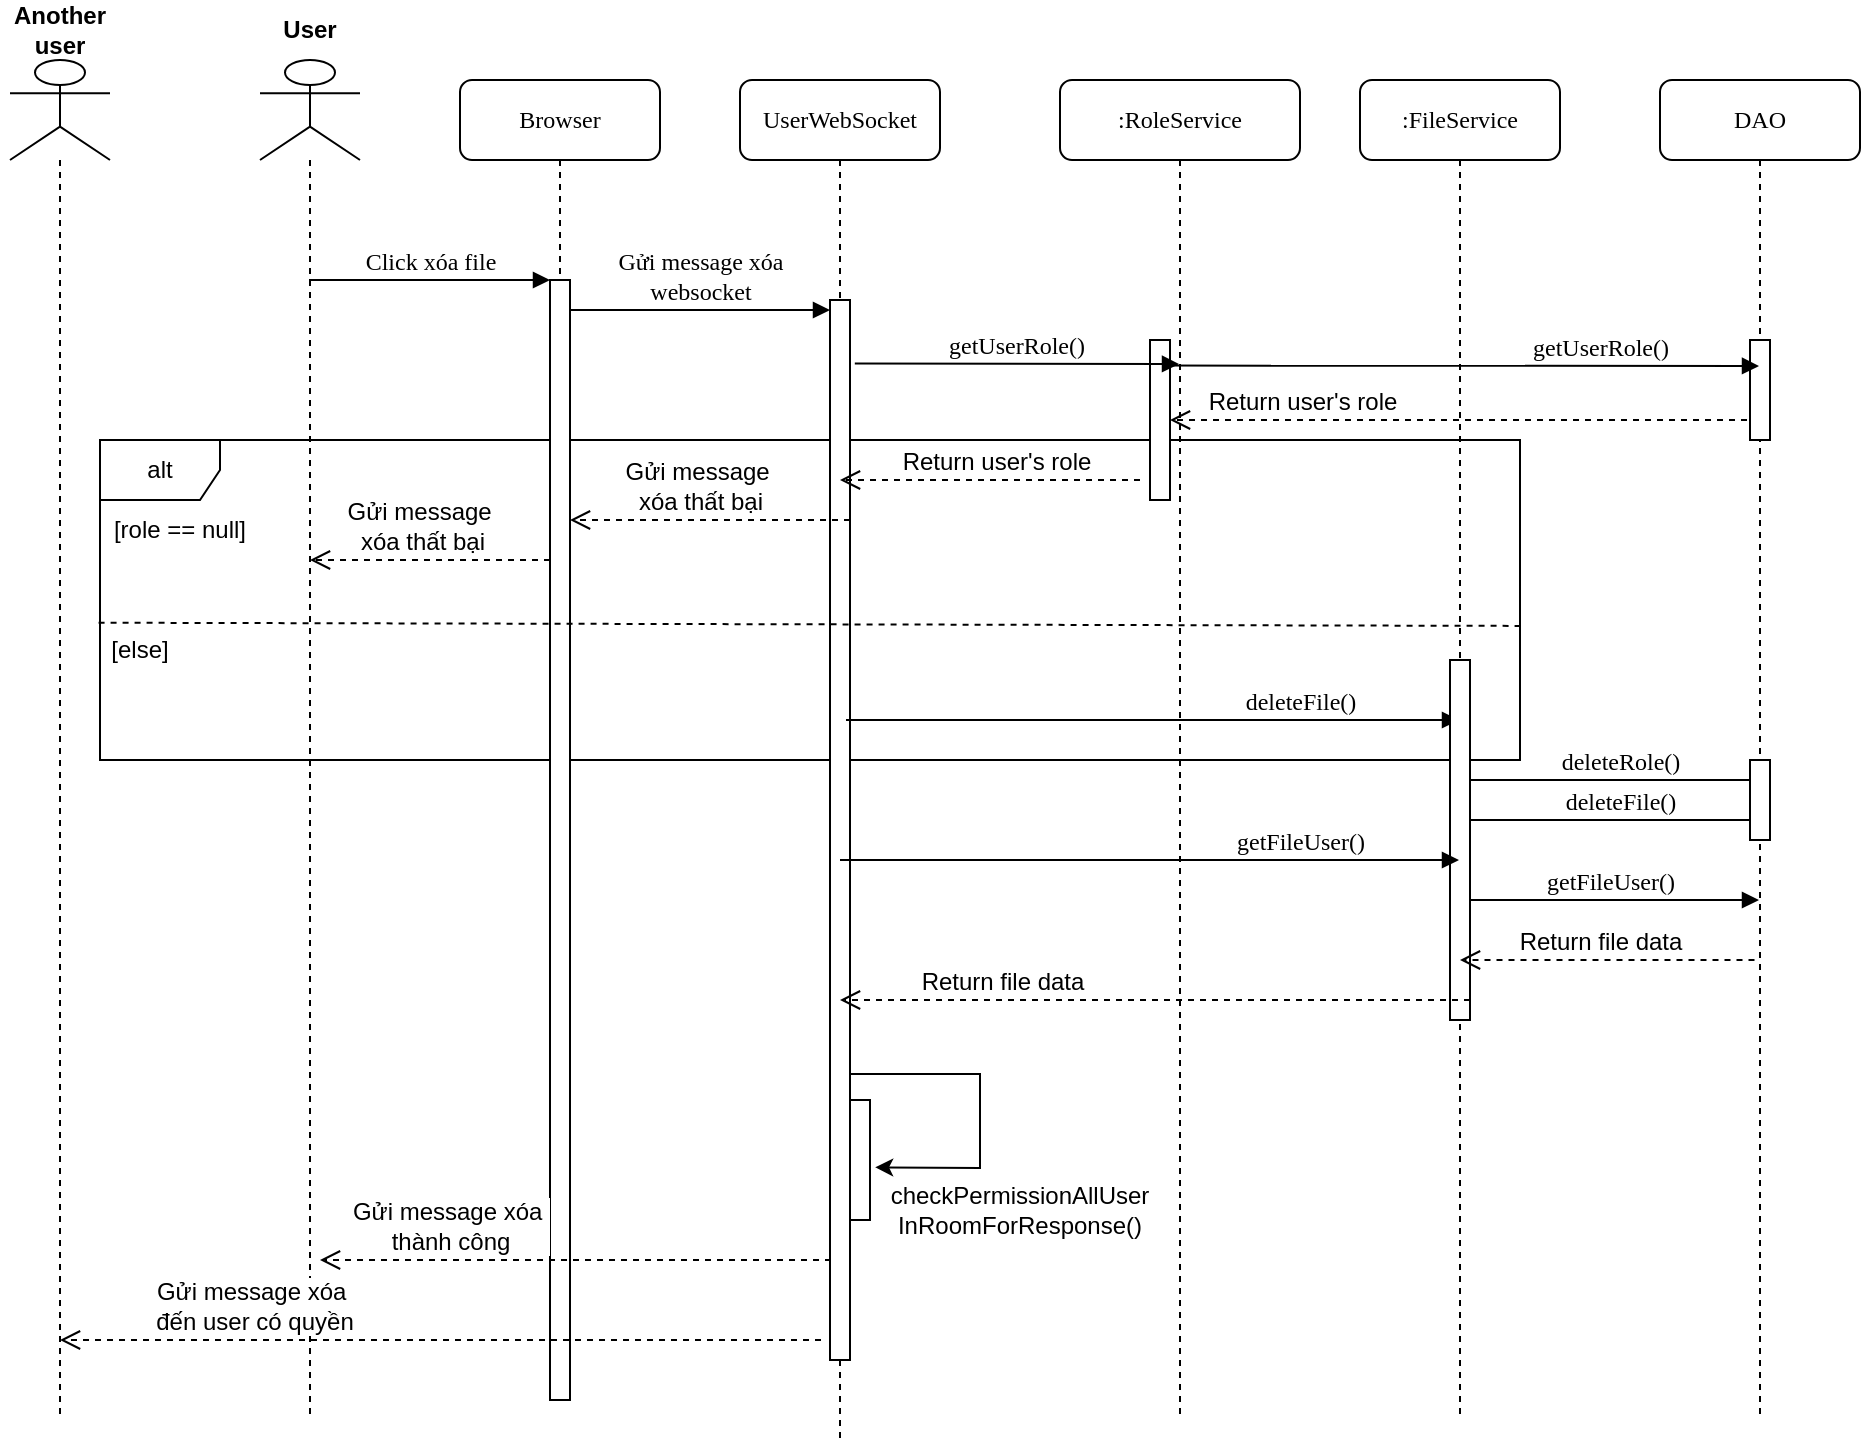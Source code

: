 <mxfile version="20.7.4" type="device"><diagram id="ClQrZg3PZt5ao0QFKBi9" name="Page-1"><mxGraphModel dx="1700" dy="488" grid="1" gridSize="10" guides="1" tooltips="1" connect="1" arrows="1" fold="1" page="1" pageScale="1" pageWidth="827" pageHeight="1169" math="0" shadow="0"><root><mxCell id="0"/><mxCell id="1" parent="0"/><mxCell id="fvFyPv7TlsYbbOQuArMA-59" value="alt" style="shape=umlFrame;whiteSpace=wrap;html=1;" vertex="1" parent="1"><mxGeometry x="-70" y="270" width="710" height="160" as="geometry"/></mxCell><mxCell id="fvFyPv7TlsYbbOQuArMA-1" value="UserWebSocket" style="shape=umlLifeline;perimeter=lifelinePerimeter;whiteSpace=wrap;html=1;container=1;collapsible=0;recursiveResize=0;outlineConnect=0;rounded=1;shadow=0;comic=0;labelBackgroundColor=none;strokeWidth=1;fontFamily=Verdana;fontSize=12;align=center;" vertex="1" parent="1"><mxGeometry x="250" y="90" width="100" height="680" as="geometry"/></mxCell><mxCell id="fvFyPv7TlsYbbOQuArMA-43" value="Gửi message xóa&lt;br&gt;websocket&lt;br&gt;" style="html=1;verticalAlign=bottom;endArrow=block;entryX=0;entryY=0;labelBackgroundColor=none;fontFamily=Verdana;fontSize=12;edgeStyle=elbowEdgeStyle;elbow=vertical;" edge="1" parent="fvFyPv7TlsYbbOQuArMA-1" source="fvFyPv7TlsYbbOQuArMA-39"><mxGeometry relative="1" as="geometry"><mxPoint x="-75.5" y="115" as="sourcePoint"/><mxPoint x="45" y="115" as="targetPoint"/></mxGeometry></mxCell><mxCell id="fvFyPv7TlsYbbOQuArMA-40" value="" style="html=1;points=[];perimeter=orthogonalPerimeter;" vertex="1" parent="fvFyPv7TlsYbbOQuArMA-1"><mxGeometry x="45" y="110" width="10" height="530" as="geometry"/></mxCell><mxCell id="fvFyPv7TlsYbbOQuArMA-72" value="" style="html=1;points=[];perimeter=orthogonalPerimeter;" vertex="1" parent="fvFyPv7TlsYbbOQuArMA-1"><mxGeometry x="55" y="510" width="10" height="60" as="geometry"/></mxCell><mxCell id="fvFyPv7TlsYbbOQuArMA-73" value="" style="endArrow=classic;html=1;rounded=0;entryX=1.259;entryY=0.561;entryDx=0;entryDy=0;entryPerimeter=0;" edge="1" parent="fvFyPv7TlsYbbOQuArMA-1" source="fvFyPv7TlsYbbOQuArMA-40" target="fvFyPv7TlsYbbOQuArMA-72"><mxGeometry width="50" height="50" relative="1" as="geometry"><mxPoint x="-10" y="550" as="sourcePoint"/><mxPoint x="120" y="530" as="targetPoint"/><Array as="points"><mxPoint x="120" y="497"/><mxPoint x="120" y="544"/></Array></mxGeometry></mxCell><mxCell id="fvFyPv7TlsYbbOQuArMA-4" value=":RoleService" style="shape=umlLifeline;perimeter=lifelinePerimeter;whiteSpace=wrap;html=1;container=1;collapsible=0;recursiveResize=0;outlineConnect=0;rounded=1;shadow=0;comic=0;labelBackgroundColor=none;strokeWidth=1;fontFamily=Verdana;fontSize=12;align=center;" vertex="1" parent="1"><mxGeometry x="410" y="90" width="120" height="670" as="geometry"/></mxCell><mxCell id="fvFyPv7TlsYbbOQuArMA-41" value="" style="html=1;points=[];perimeter=orthogonalPerimeter;" vertex="1" parent="fvFyPv7TlsYbbOQuArMA-4"><mxGeometry x="45" y="130" width="10" height="80" as="geometry"/></mxCell><mxCell id="fvFyPv7TlsYbbOQuArMA-48" value="&lt;span style=&quot;font-size: 12px;&quot;&gt;Return user's role&lt;/span&gt;" style="html=1;verticalAlign=bottom;endArrow=open;dashed=1;endSize=8;rounded=0;" edge="1" parent="fvFyPv7TlsYbbOQuArMA-4" source="fvFyPv7TlsYbbOQuArMA-10"><mxGeometry x="0.559" relative="1" as="geometry"><mxPoint x="370" y="170" as="sourcePoint"/><mxPoint x="55" y="170" as="targetPoint"/><mxPoint x="1" as="offset"/></mxGeometry></mxCell><mxCell id="fvFyPv7TlsYbbOQuArMA-49" value="&lt;span style=&quot;font-size: 12px;&quot;&gt;Return user's role&lt;/span&gt;" style="html=1;verticalAlign=bottom;endArrow=open;dashed=1;endSize=8;rounded=0;" edge="1" parent="fvFyPv7TlsYbbOQuArMA-4"><mxGeometry x="-0.032" relative="1" as="geometry"><mxPoint x="40" y="200" as="sourcePoint"/><mxPoint x="-110" y="200" as="targetPoint"/><mxPoint as="offset"/></mxGeometry></mxCell><mxCell id="fvFyPv7TlsYbbOQuArMA-54" value="deleteFile()" style="html=1;verticalAlign=bottom;endArrow=block;labelBackgroundColor=none;fontFamily=Verdana;fontSize=12;edgeStyle=elbowEdgeStyle;elbow=vertical;" edge="1" parent="fvFyPv7TlsYbbOQuArMA-4" target="fvFyPv7TlsYbbOQuArMA-28"><mxGeometry x="0.481" relative="1" as="geometry"><mxPoint x="-107" y="320" as="sourcePoint"/><mxPoint x="45" y="312.2" as="targetPoint"/><Array as="points"><mxPoint x="160" y="320"/><mxPoint x="20" y="295"/><mxPoint x="170" y="280"/><mxPoint x="180" y="300"/></Array><mxPoint as="offset"/></mxGeometry></mxCell><mxCell id="fvFyPv7TlsYbbOQuArMA-74" value="checkPermissionAllUser&lt;br&gt;InRoomForResponse()" style="text;html=1;strokeColor=none;fillColor=none;align=center;verticalAlign=middle;whiteSpace=wrap;rounded=0;" vertex="1" parent="fvFyPv7TlsYbbOQuArMA-4"><mxGeometry x="-160" y="550" width="280" height="30" as="geometry"/></mxCell><mxCell id="fvFyPv7TlsYbbOQuArMA-10" value="DAO" style="shape=umlLifeline;perimeter=lifelinePerimeter;whiteSpace=wrap;html=1;container=1;collapsible=0;recursiveResize=0;outlineConnect=0;rounded=1;shadow=0;comic=0;labelBackgroundColor=none;strokeWidth=1;fontFamily=Verdana;fontSize=12;align=center;" vertex="1" parent="1"><mxGeometry x="710" y="90" width="100" height="670" as="geometry"/></mxCell><mxCell id="fvFyPv7TlsYbbOQuArMA-46" value="" style="html=1;points=[];perimeter=orthogonalPerimeter;" vertex="1" parent="fvFyPv7TlsYbbOQuArMA-10"><mxGeometry x="45" y="130" width="10" height="50" as="geometry"/></mxCell><mxCell id="fvFyPv7TlsYbbOQuArMA-55" value="deleteRole()" style="html=1;verticalAlign=bottom;endArrow=block;labelBackgroundColor=none;fontFamily=Verdana;fontSize=12;edgeStyle=elbowEdgeStyle;elbow=vertical;" edge="1" parent="fvFyPv7TlsYbbOQuArMA-10" source="fvFyPv7TlsYbbOQuArMA-28"><mxGeometry x="0.035" relative="1" as="geometry"><mxPoint x="-251.6" y="350" as="sourcePoint"/><mxPoint x="55" y="350" as="targetPoint"/><mxPoint as="offset"/></mxGeometry></mxCell><mxCell id="fvFyPv7TlsYbbOQuArMA-56" value="deleteFile()" style="html=1;verticalAlign=bottom;endArrow=block;labelBackgroundColor=none;fontFamily=Verdana;fontSize=12;edgeStyle=elbowEdgeStyle;elbow=vertical;" edge="1" parent="fvFyPv7TlsYbbOQuArMA-10"><mxGeometry x="0.035" relative="1" as="geometry"><mxPoint x="-100.5" y="370" as="sourcePoint"/><mxPoint x="55" y="370" as="targetPoint"/><mxPoint as="offset"/></mxGeometry></mxCell><mxCell id="fvFyPv7TlsYbbOQuArMA-57" value="" style="html=1;points=[];perimeter=orthogonalPerimeter;" vertex="1" parent="fvFyPv7TlsYbbOQuArMA-10"><mxGeometry x="45" y="340" width="10" height="40" as="geometry"/></mxCell><mxCell id="fvFyPv7TlsYbbOQuArMA-69" value="getFileUser()" style="html=1;verticalAlign=bottom;endArrow=block;labelBackgroundColor=none;fontFamily=Verdana;fontSize=12;edgeStyle=elbowEdgeStyle;elbow=vertical;" edge="1" parent="fvFyPv7TlsYbbOQuArMA-10" target="fvFyPv7TlsYbbOQuArMA-10"><mxGeometry relative="1" as="geometry"><mxPoint x="-100" y="410" as="sourcePoint"/><mxPoint x="30" y="410" as="targetPoint"/></mxGeometry></mxCell><mxCell id="fvFyPv7TlsYbbOQuArMA-13" value="Browser" style="shape=umlLifeline;perimeter=lifelinePerimeter;whiteSpace=wrap;html=1;container=1;collapsible=0;recursiveResize=0;outlineConnect=0;rounded=1;shadow=0;comic=0;labelBackgroundColor=none;strokeWidth=1;fontFamily=Verdana;fontSize=12;align=center;" vertex="1" parent="1"><mxGeometry x="110" y="90" width="100" height="660" as="geometry"/></mxCell><mxCell id="fvFyPv7TlsYbbOQuArMA-39" value="" style="html=1;points=[];perimeter=orthogonalPerimeter;" vertex="1" parent="fvFyPv7TlsYbbOQuArMA-13"><mxGeometry x="45" y="100" width="10" height="560" as="geometry"/></mxCell><mxCell id="fvFyPv7TlsYbbOQuArMA-52" value="&lt;span style=&quot;font-size: 12px;&quot;&gt;Gửi message&amp;nbsp;&lt;br&gt;xóa thất bại&lt;br&gt;&lt;/span&gt;" style="html=1;verticalAlign=bottom;endArrow=open;dashed=1;endSize=8;rounded=0;" edge="1" parent="fvFyPv7TlsYbbOQuArMA-13" target="fvFyPv7TlsYbbOQuArMA-18"><mxGeometry x="0.079" relative="1" as="geometry"><mxPoint x="45" y="240" as="sourcePoint"/><mxPoint x="-95" y="240" as="targetPoint"/><mxPoint as="offset"/></mxGeometry></mxCell><mxCell id="fvFyPv7TlsYbbOQuArMA-18" value="" style="shape=umlLifeline;participant=umlActor;perimeter=lifelinePerimeter;whiteSpace=wrap;html=1;container=1;collapsible=0;recursiveResize=0;verticalAlign=top;spacingTop=36;outlineConnect=0;fontSize=12;size=50;" vertex="1" parent="1"><mxGeometry x="10" y="80" width="50" height="680" as="geometry"/></mxCell><mxCell id="fvFyPv7TlsYbbOQuArMA-27" value="User" style="text;html=1;strokeColor=none;fillColor=none;align=center;verticalAlign=middle;whiteSpace=wrap;rounded=0;fontStyle=1" vertex="1" parent="1"><mxGeometry x="5" y="50" width="60" height="30" as="geometry"/></mxCell><mxCell id="fvFyPv7TlsYbbOQuArMA-28" value=":FileService" style="shape=umlLifeline;perimeter=lifelinePerimeter;whiteSpace=wrap;html=1;container=1;collapsible=0;recursiveResize=0;outlineConnect=0;rounded=1;shadow=0;comic=0;labelBackgroundColor=none;strokeWidth=1;fontFamily=Verdana;fontSize=12;align=center;" vertex="1" parent="1"><mxGeometry x="560" y="90" width="100" height="670" as="geometry"/></mxCell><mxCell id="fvFyPv7TlsYbbOQuArMA-45" value="getUserRole()" style="html=1;verticalAlign=bottom;endArrow=block;labelBackgroundColor=none;fontFamily=Verdana;fontSize=12;edgeStyle=elbowEdgeStyle;elbow=vertical;exitX=1.24;exitY=0.06;exitDx=0;exitDy=0;exitPerimeter=0;" edge="1" parent="fvFyPv7TlsYbbOQuArMA-28" target="fvFyPv7TlsYbbOQuArMA-10"><mxGeometry x="0.464" relative="1" as="geometry"><mxPoint x="-97.1" y="142.8" as="sourcePoint"/><mxPoint x="20" y="143" as="targetPoint"/><mxPoint as="offset"/></mxGeometry></mxCell><mxCell id="fvFyPv7TlsYbbOQuArMA-42" value="" style="html=1;points=[];perimeter=orthogonalPerimeter;" vertex="1" parent="fvFyPv7TlsYbbOQuArMA-28"><mxGeometry x="45" y="290" width="10" height="180" as="geometry"/></mxCell><mxCell id="fvFyPv7TlsYbbOQuArMA-71" value="&lt;span style=&quot;font-size: 12px;&quot;&gt;Return file data&lt;/span&gt;" style="html=1;verticalAlign=bottom;endArrow=open;dashed=1;endSize=8;rounded=0;" edge="1" parent="fvFyPv7TlsYbbOQuArMA-28" target="fvFyPv7TlsYbbOQuArMA-1"><mxGeometry x="0.49" relative="1" as="geometry"><mxPoint x="55" y="460" as="sourcePoint"/><mxPoint x="-92.75" y="460" as="targetPoint"/><mxPoint as="offset"/></mxGeometry></mxCell><mxCell id="fvFyPv7TlsYbbOQuArMA-36" value="" style="shape=umlLifeline;participant=umlActor;perimeter=lifelinePerimeter;whiteSpace=wrap;html=1;container=1;collapsible=0;recursiveResize=0;verticalAlign=top;spacingTop=36;outlineConnect=0;fontSize=12;size=50;" vertex="1" parent="1"><mxGeometry x="-115" y="80" width="50" height="680" as="geometry"/></mxCell><mxCell id="fvFyPv7TlsYbbOQuArMA-37" value="Another user" style="text;html=1;strokeColor=none;fillColor=none;align=center;verticalAlign=middle;whiteSpace=wrap;rounded=0;fontStyle=1" vertex="1" parent="1"><mxGeometry x="-120" y="50" width="60" height="30" as="geometry"/></mxCell><mxCell id="fvFyPv7TlsYbbOQuArMA-38" value="Click xóa file" style="html=1;verticalAlign=bottom;endArrow=block;entryX=0;entryY=0;labelBackgroundColor=none;fontFamily=Verdana;fontSize=12;edgeStyle=elbowEdgeStyle;elbow=vertical;" edge="1" parent="1"><mxGeometry relative="1" as="geometry"><mxPoint x="34.5" y="190" as="sourcePoint"/><mxPoint x="155" y="190" as="targetPoint"/></mxGeometry></mxCell><mxCell id="fvFyPv7TlsYbbOQuArMA-44" value="getUserRole()" style="html=1;verticalAlign=bottom;endArrow=block;labelBackgroundColor=none;fontFamily=Verdana;fontSize=12;edgeStyle=elbowEdgeStyle;elbow=vertical;exitX=1.24;exitY=0.06;exitDx=0;exitDy=0;exitPerimeter=0;" edge="1" parent="1" source="fvFyPv7TlsYbbOQuArMA-40" target="fvFyPv7TlsYbbOQuArMA-4"><mxGeometry relative="1" as="geometry"><mxPoint x="310" y="215" as="sourcePoint"/><mxPoint x="430" y="215" as="targetPoint"/></mxGeometry></mxCell><mxCell id="fvFyPv7TlsYbbOQuArMA-51" value="&lt;span style=&quot;font-size: 12px;&quot;&gt;Gửi message&amp;nbsp;&lt;br&gt;xóa thất bại&lt;br&gt;&lt;/span&gt;" style="html=1;verticalAlign=bottom;endArrow=open;dashed=1;endSize=8;rounded=0;" edge="1" parent="1" target="fvFyPv7TlsYbbOQuArMA-39"><mxGeometry x="0.071" relative="1" as="geometry"><mxPoint x="305" y="310" as="sourcePoint"/><mxPoint x="170" y="310" as="targetPoint"/><mxPoint as="offset"/></mxGeometry></mxCell><mxCell id="fvFyPv7TlsYbbOQuArMA-62" value="" style="endArrow=none;dashed=1;html=1;rounded=0;exitX=-0.001;exitY=0.571;exitDx=0;exitDy=0;exitPerimeter=0;entryX=1.004;entryY=0.581;entryDx=0;entryDy=0;entryPerimeter=0;" edge="1" parent="1" source="fvFyPv7TlsYbbOQuArMA-59" target="fvFyPv7TlsYbbOQuArMA-59"><mxGeometry width="50" height="50" relative="1" as="geometry"><mxPoint x="220" y="400" as="sourcePoint"/><mxPoint x="270" y="350" as="targetPoint"/></mxGeometry></mxCell><mxCell id="fvFyPv7TlsYbbOQuArMA-63" value="[role == null]" style="text;html=1;strokeColor=none;fillColor=none;align=center;verticalAlign=middle;whiteSpace=wrap;rounded=0;" vertex="1" parent="1"><mxGeometry x="-70" y="300" width="80" height="30" as="geometry"/></mxCell><mxCell id="fvFyPv7TlsYbbOQuArMA-64" value="[else]" style="text;html=1;strokeColor=none;fillColor=none;align=center;verticalAlign=middle;whiteSpace=wrap;rounded=0;" vertex="1" parent="1"><mxGeometry x="-90" y="360" width="80" height="30" as="geometry"/></mxCell><mxCell id="fvFyPv7TlsYbbOQuArMA-68" value="getFileUser()" style="html=1;verticalAlign=bottom;endArrow=block;labelBackgroundColor=none;fontFamily=Verdana;fontSize=12;edgeStyle=elbowEdgeStyle;elbow=vertical;exitX=1.24;exitY=0.06;exitDx=0;exitDy=0;exitPerimeter=0;" edge="1" parent="1" target="fvFyPv7TlsYbbOQuArMA-28"><mxGeometry x="0.486" relative="1" as="geometry"><mxPoint x="300.0" y="480.0" as="sourcePoint"/><mxPoint x="452.1" y="480.2" as="targetPoint"/><mxPoint as="offset"/></mxGeometry></mxCell><mxCell id="fvFyPv7TlsYbbOQuArMA-70" value="&lt;span style=&quot;font-size: 12px;&quot;&gt;Return file data&lt;/span&gt;" style="html=1;verticalAlign=bottom;endArrow=open;dashed=1;endSize=8;rounded=0;" edge="1" parent="1" target="fvFyPv7TlsYbbOQuArMA-28"><mxGeometry x="0.046" relative="1" as="geometry"><mxPoint x="757.25" y="530" as="sourcePoint"/><mxPoint x="630" y="530" as="targetPoint"/><mxPoint as="offset"/></mxGeometry></mxCell><mxCell id="fvFyPv7TlsYbbOQuArMA-76" value="&lt;span style=&quot;font-size: 12px;&quot;&gt;Gửi message xóa&amp;nbsp;&lt;br&gt;đến user có quyền&lt;br&gt;&lt;/span&gt;" style="html=1;verticalAlign=bottom;endArrow=open;dashed=1;endSize=8;rounded=0;" edge="1" parent="1" target="fvFyPv7TlsYbbOQuArMA-36"><mxGeometry x="0.49" relative="1" as="geometry"><mxPoint x="290.5" y="720" as="sourcePoint"/><mxPoint x="29.5" y="720" as="targetPoint"/><mxPoint as="offset"/></mxGeometry></mxCell><mxCell id="fvFyPv7TlsYbbOQuArMA-75" value="&lt;span style=&quot;font-size: 12px;&quot;&gt;Gửi message xóa&amp;nbsp;&lt;br&gt;thành công&lt;br&gt;&lt;/span&gt;" style="html=1;verticalAlign=bottom;endArrow=open;dashed=1;endSize=8;rounded=0;" edge="1" parent="1"><mxGeometry x="0.49" relative="1" as="geometry"><mxPoint x="295.5" y="680" as="sourcePoint"/><mxPoint x="40" y="680" as="targetPoint"/><mxPoint as="offset"/></mxGeometry></mxCell></root></mxGraphModel></diagram></mxfile>